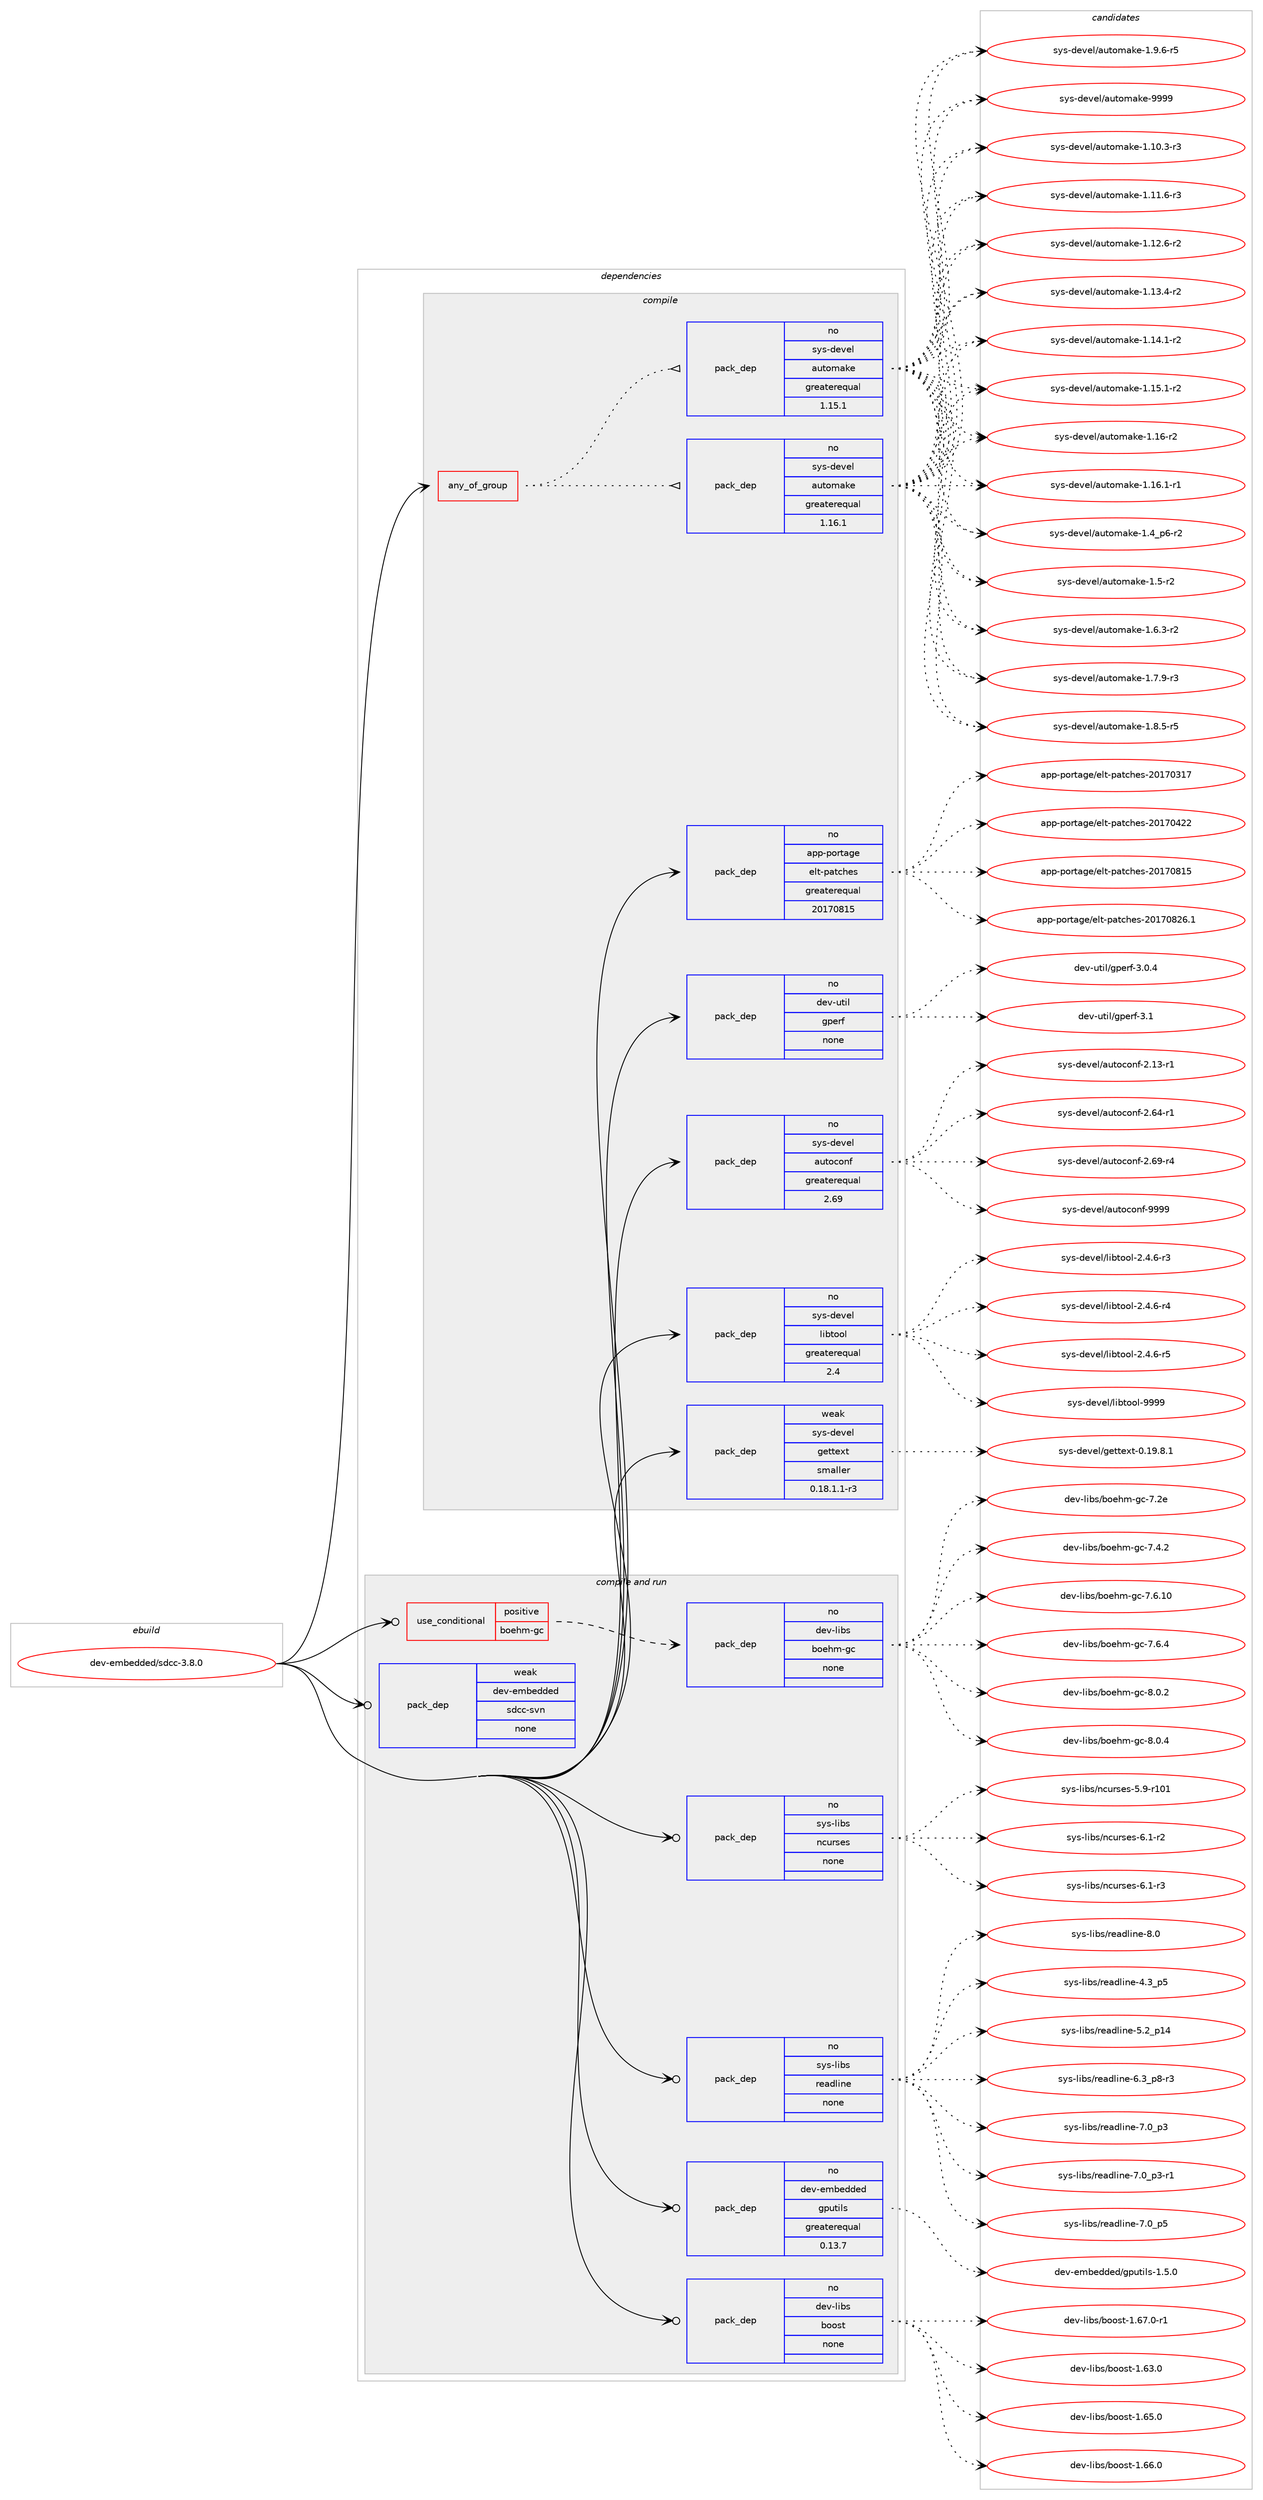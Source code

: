 digraph prolog {

# *************
# Graph options
# *************

newrank=true;
concentrate=true;
compound=true;
graph [rankdir=LR,fontname=Helvetica,fontsize=10,ranksep=1.5];#, ranksep=2.5, nodesep=0.2];
edge  [arrowhead=vee];
node  [fontname=Helvetica,fontsize=10];

# **********
# The ebuild
# **********

subgraph cluster_leftcol {
color=gray;
rank=same;
label=<<i>ebuild</i>>;
id [label="dev-embedded/sdcc-3.8.0", color=red, width=4, href="../dev-embedded/sdcc-3.8.0.svg"];
}

# ****************
# The dependencies
# ****************

subgraph cluster_midcol {
color=gray;
label=<<i>dependencies</i>>;
subgraph cluster_compile {
fillcolor="#eeeeee";
style=filled;
label=<<i>compile</i>>;
subgraph any20458 {
dependency1323804 [label=<<TABLE BORDER="0" CELLBORDER="1" CELLSPACING="0" CELLPADDING="4"><TR><TD CELLPADDING="10">any_of_group</TD></TR></TABLE>>, shape=none, color=red];subgraph pack944569 {
dependency1323805 [label=<<TABLE BORDER="0" CELLBORDER="1" CELLSPACING="0" CELLPADDING="4" WIDTH="220"><TR><TD ROWSPAN="6" CELLPADDING="30">pack_dep</TD></TR><TR><TD WIDTH="110">no</TD></TR><TR><TD>sys-devel</TD></TR><TR><TD>automake</TD></TR><TR><TD>greaterequal</TD></TR><TR><TD>1.16.1</TD></TR></TABLE>>, shape=none, color=blue];
}
dependency1323804:e -> dependency1323805:w [weight=20,style="dotted",arrowhead="oinv"];
subgraph pack944570 {
dependency1323806 [label=<<TABLE BORDER="0" CELLBORDER="1" CELLSPACING="0" CELLPADDING="4" WIDTH="220"><TR><TD ROWSPAN="6" CELLPADDING="30">pack_dep</TD></TR><TR><TD WIDTH="110">no</TD></TR><TR><TD>sys-devel</TD></TR><TR><TD>automake</TD></TR><TR><TD>greaterequal</TD></TR><TR><TD>1.15.1</TD></TR></TABLE>>, shape=none, color=blue];
}
dependency1323804:e -> dependency1323806:w [weight=20,style="dotted",arrowhead="oinv"];
}
id:e -> dependency1323804:w [weight=20,style="solid",arrowhead="vee"];
subgraph pack944571 {
dependency1323807 [label=<<TABLE BORDER="0" CELLBORDER="1" CELLSPACING="0" CELLPADDING="4" WIDTH="220"><TR><TD ROWSPAN="6" CELLPADDING="30">pack_dep</TD></TR><TR><TD WIDTH="110">no</TD></TR><TR><TD>app-portage</TD></TR><TR><TD>elt-patches</TD></TR><TR><TD>greaterequal</TD></TR><TR><TD>20170815</TD></TR></TABLE>>, shape=none, color=blue];
}
id:e -> dependency1323807:w [weight=20,style="solid",arrowhead="vee"];
subgraph pack944572 {
dependency1323808 [label=<<TABLE BORDER="0" CELLBORDER="1" CELLSPACING="0" CELLPADDING="4" WIDTH="220"><TR><TD ROWSPAN="6" CELLPADDING="30">pack_dep</TD></TR><TR><TD WIDTH="110">no</TD></TR><TR><TD>dev-util</TD></TR><TR><TD>gperf</TD></TR><TR><TD>none</TD></TR><TR><TD></TD></TR></TABLE>>, shape=none, color=blue];
}
id:e -> dependency1323808:w [weight=20,style="solid",arrowhead="vee"];
subgraph pack944573 {
dependency1323809 [label=<<TABLE BORDER="0" CELLBORDER="1" CELLSPACING="0" CELLPADDING="4" WIDTH="220"><TR><TD ROWSPAN="6" CELLPADDING="30">pack_dep</TD></TR><TR><TD WIDTH="110">no</TD></TR><TR><TD>sys-devel</TD></TR><TR><TD>autoconf</TD></TR><TR><TD>greaterequal</TD></TR><TR><TD>2.69</TD></TR></TABLE>>, shape=none, color=blue];
}
id:e -> dependency1323809:w [weight=20,style="solid",arrowhead="vee"];
subgraph pack944574 {
dependency1323810 [label=<<TABLE BORDER="0" CELLBORDER="1" CELLSPACING="0" CELLPADDING="4" WIDTH="220"><TR><TD ROWSPAN="6" CELLPADDING="30">pack_dep</TD></TR><TR><TD WIDTH="110">no</TD></TR><TR><TD>sys-devel</TD></TR><TR><TD>libtool</TD></TR><TR><TD>greaterequal</TD></TR><TR><TD>2.4</TD></TR></TABLE>>, shape=none, color=blue];
}
id:e -> dependency1323810:w [weight=20,style="solid",arrowhead="vee"];
subgraph pack944575 {
dependency1323811 [label=<<TABLE BORDER="0" CELLBORDER="1" CELLSPACING="0" CELLPADDING="4" WIDTH="220"><TR><TD ROWSPAN="6" CELLPADDING="30">pack_dep</TD></TR><TR><TD WIDTH="110">weak</TD></TR><TR><TD>sys-devel</TD></TR><TR><TD>gettext</TD></TR><TR><TD>smaller</TD></TR><TR><TD>0.18.1.1-r3</TD></TR></TABLE>>, shape=none, color=blue];
}
id:e -> dependency1323811:w [weight=20,style="solid",arrowhead="vee"];
}
subgraph cluster_compileandrun {
fillcolor="#eeeeee";
style=filled;
label=<<i>compile and run</i>>;
subgraph cond358225 {
dependency1323812 [label=<<TABLE BORDER="0" CELLBORDER="1" CELLSPACING="0" CELLPADDING="4"><TR><TD ROWSPAN="3" CELLPADDING="10">use_conditional</TD></TR><TR><TD>positive</TD></TR><TR><TD>boehm-gc</TD></TR></TABLE>>, shape=none, color=red];
subgraph pack944576 {
dependency1323813 [label=<<TABLE BORDER="0" CELLBORDER="1" CELLSPACING="0" CELLPADDING="4" WIDTH="220"><TR><TD ROWSPAN="6" CELLPADDING="30">pack_dep</TD></TR><TR><TD WIDTH="110">no</TD></TR><TR><TD>dev-libs</TD></TR><TR><TD>boehm-gc</TD></TR><TR><TD>none</TD></TR><TR><TD></TD></TR></TABLE>>, shape=none, color=blue];
}
dependency1323812:e -> dependency1323813:w [weight=20,style="dashed",arrowhead="vee"];
}
id:e -> dependency1323812:w [weight=20,style="solid",arrowhead="odotvee"];
subgraph pack944577 {
dependency1323814 [label=<<TABLE BORDER="0" CELLBORDER="1" CELLSPACING="0" CELLPADDING="4" WIDTH="220"><TR><TD ROWSPAN="6" CELLPADDING="30">pack_dep</TD></TR><TR><TD WIDTH="110">no</TD></TR><TR><TD>dev-embedded</TD></TR><TR><TD>gputils</TD></TR><TR><TD>greaterequal</TD></TR><TR><TD>0.13.7</TD></TR></TABLE>>, shape=none, color=blue];
}
id:e -> dependency1323814:w [weight=20,style="solid",arrowhead="odotvee"];
subgraph pack944578 {
dependency1323815 [label=<<TABLE BORDER="0" CELLBORDER="1" CELLSPACING="0" CELLPADDING="4" WIDTH="220"><TR><TD ROWSPAN="6" CELLPADDING="30">pack_dep</TD></TR><TR><TD WIDTH="110">no</TD></TR><TR><TD>dev-libs</TD></TR><TR><TD>boost</TD></TR><TR><TD>none</TD></TR><TR><TD></TD></TR></TABLE>>, shape=none, color=blue];
}
id:e -> dependency1323815:w [weight=20,style="solid",arrowhead="odotvee"];
subgraph pack944579 {
dependency1323816 [label=<<TABLE BORDER="0" CELLBORDER="1" CELLSPACING="0" CELLPADDING="4" WIDTH="220"><TR><TD ROWSPAN="6" CELLPADDING="30">pack_dep</TD></TR><TR><TD WIDTH="110">no</TD></TR><TR><TD>sys-libs</TD></TR><TR><TD>ncurses</TD></TR><TR><TD>none</TD></TR><TR><TD></TD></TR></TABLE>>, shape=none, color=blue];
}
id:e -> dependency1323816:w [weight=20,style="solid",arrowhead="odotvee"];
subgraph pack944580 {
dependency1323817 [label=<<TABLE BORDER="0" CELLBORDER="1" CELLSPACING="0" CELLPADDING="4" WIDTH="220"><TR><TD ROWSPAN="6" CELLPADDING="30">pack_dep</TD></TR><TR><TD WIDTH="110">no</TD></TR><TR><TD>sys-libs</TD></TR><TR><TD>readline</TD></TR><TR><TD>none</TD></TR><TR><TD></TD></TR></TABLE>>, shape=none, color=blue];
}
id:e -> dependency1323817:w [weight=20,style="solid",arrowhead="odotvee"];
subgraph pack944581 {
dependency1323818 [label=<<TABLE BORDER="0" CELLBORDER="1" CELLSPACING="0" CELLPADDING="4" WIDTH="220"><TR><TD ROWSPAN="6" CELLPADDING="30">pack_dep</TD></TR><TR><TD WIDTH="110">weak</TD></TR><TR><TD>dev-embedded</TD></TR><TR><TD>sdcc-svn</TD></TR><TR><TD>none</TD></TR><TR><TD></TD></TR></TABLE>>, shape=none, color=blue];
}
id:e -> dependency1323818:w [weight=20,style="solid",arrowhead="odotvee"];
}
subgraph cluster_run {
fillcolor="#eeeeee";
style=filled;
label=<<i>run</i>>;
}
}

# **************
# The candidates
# **************

subgraph cluster_choices {
rank=same;
color=gray;
label=<<i>candidates</i>>;

subgraph choice944569 {
color=black;
nodesep=1;
choice11512111545100101118101108479711711611110997107101454946494846514511451 [label="sys-devel/automake-1.10.3-r3", color=red, width=4,href="../sys-devel/automake-1.10.3-r3.svg"];
choice11512111545100101118101108479711711611110997107101454946494946544511451 [label="sys-devel/automake-1.11.6-r3", color=red, width=4,href="../sys-devel/automake-1.11.6-r3.svg"];
choice11512111545100101118101108479711711611110997107101454946495046544511450 [label="sys-devel/automake-1.12.6-r2", color=red, width=4,href="../sys-devel/automake-1.12.6-r2.svg"];
choice11512111545100101118101108479711711611110997107101454946495146524511450 [label="sys-devel/automake-1.13.4-r2", color=red, width=4,href="../sys-devel/automake-1.13.4-r2.svg"];
choice11512111545100101118101108479711711611110997107101454946495246494511450 [label="sys-devel/automake-1.14.1-r2", color=red, width=4,href="../sys-devel/automake-1.14.1-r2.svg"];
choice11512111545100101118101108479711711611110997107101454946495346494511450 [label="sys-devel/automake-1.15.1-r2", color=red, width=4,href="../sys-devel/automake-1.15.1-r2.svg"];
choice1151211154510010111810110847971171161111099710710145494649544511450 [label="sys-devel/automake-1.16-r2", color=red, width=4,href="../sys-devel/automake-1.16-r2.svg"];
choice11512111545100101118101108479711711611110997107101454946495446494511449 [label="sys-devel/automake-1.16.1-r1", color=red, width=4,href="../sys-devel/automake-1.16.1-r1.svg"];
choice115121115451001011181011084797117116111109971071014549465295112544511450 [label="sys-devel/automake-1.4_p6-r2", color=red, width=4,href="../sys-devel/automake-1.4_p6-r2.svg"];
choice11512111545100101118101108479711711611110997107101454946534511450 [label="sys-devel/automake-1.5-r2", color=red, width=4,href="../sys-devel/automake-1.5-r2.svg"];
choice115121115451001011181011084797117116111109971071014549465446514511450 [label="sys-devel/automake-1.6.3-r2", color=red, width=4,href="../sys-devel/automake-1.6.3-r2.svg"];
choice115121115451001011181011084797117116111109971071014549465546574511451 [label="sys-devel/automake-1.7.9-r3", color=red, width=4,href="../sys-devel/automake-1.7.9-r3.svg"];
choice115121115451001011181011084797117116111109971071014549465646534511453 [label="sys-devel/automake-1.8.5-r5", color=red, width=4,href="../sys-devel/automake-1.8.5-r5.svg"];
choice115121115451001011181011084797117116111109971071014549465746544511453 [label="sys-devel/automake-1.9.6-r5", color=red, width=4,href="../sys-devel/automake-1.9.6-r5.svg"];
choice115121115451001011181011084797117116111109971071014557575757 [label="sys-devel/automake-9999", color=red, width=4,href="../sys-devel/automake-9999.svg"];
dependency1323805:e -> choice11512111545100101118101108479711711611110997107101454946494846514511451:w [style=dotted,weight="100"];
dependency1323805:e -> choice11512111545100101118101108479711711611110997107101454946494946544511451:w [style=dotted,weight="100"];
dependency1323805:e -> choice11512111545100101118101108479711711611110997107101454946495046544511450:w [style=dotted,weight="100"];
dependency1323805:e -> choice11512111545100101118101108479711711611110997107101454946495146524511450:w [style=dotted,weight="100"];
dependency1323805:e -> choice11512111545100101118101108479711711611110997107101454946495246494511450:w [style=dotted,weight="100"];
dependency1323805:e -> choice11512111545100101118101108479711711611110997107101454946495346494511450:w [style=dotted,weight="100"];
dependency1323805:e -> choice1151211154510010111810110847971171161111099710710145494649544511450:w [style=dotted,weight="100"];
dependency1323805:e -> choice11512111545100101118101108479711711611110997107101454946495446494511449:w [style=dotted,weight="100"];
dependency1323805:e -> choice115121115451001011181011084797117116111109971071014549465295112544511450:w [style=dotted,weight="100"];
dependency1323805:e -> choice11512111545100101118101108479711711611110997107101454946534511450:w [style=dotted,weight="100"];
dependency1323805:e -> choice115121115451001011181011084797117116111109971071014549465446514511450:w [style=dotted,weight="100"];
dependency1323805:e -> choice115121115451001011181011084797117116111109971071014549465546574511451:w [style=dotted,weight="100"];
dependency1323805:e -> choice115121115451001011181011084797117116111109971071014549465646534511453:w [style=dotted,weight="100"];
dependency1323805:e -> choice115121115451001011181011084797117116111109971071014549465746544511453:w [style=dotted,weight="100"];
dependency1323805:e -> choice115121115451001011181011084797117116111109971071014557575757:w [style=dotted,weight="100"];
}
subgraph choice944570 {
color=black;
nodesep=1;
choice11512111545100101118101108479711711611110997107101454946494846514511451 [label="sys-devel/automake-1.10.3-r3", color=red, width=4,href="../sys-devel/automake-1.10.3-r3.svg"];
choice11512111545100101118101108479711711611110997107101454946494946544511451 [label="sys-devel/automake-1.11.6-r3", color=red, width=4,href="../sys-devel/automake-1.11.6-r3.svg"];
choice11512111545100101118101108479711711611110997107101454946495046544511450 [label="sys-devel/automake-1.12.6-r2", color=red, width=4,href="../sys-devel/automake-1.12.6-r2.svg"];
choice11512111545100101118101108479711711611110997107101454946495146524511450 [label="sys-devel/automake-1.13.4-r2", color=red, width=4,href="../sys-devel/automake-1.13.4-r2.svg"];
choice11512111545100101118101108479711711611110997107101454946495246494511450 [label="sys-devel/automake-1.14.1-r2", color=red, width=4,href="../sys-devel/automake-1.14.1-r2.svg"];
choice11512111545100101118101108479711711611110997107101454946495346494511450 [label="sys-devel/automake-1.15.1-r2", color=red, width=4,href="../sys-devel/automake-1.15.1-r2.svg"];
choice1151211154510010111810110847971171161111099710710145494649544511450 [label="sys-devel/automake-1.16-r2", color=red, width=4,href="../sys-devel/automake-1.16-r2.svg"];
choice11512111545100101118101108479711711611110997107101454946495446494511449 [label="sys-devel/automake-1.16.1-r1", color=red, width=4,href="../sys-devel/automake-1.16.1-r1.svg"];
choice115121115451001011181011084797117116111109971071014549465295112544511450 [label="sys-devel/automake-1.4_p6-r2", color=red, width=4,href="../sys-devel/automake-1.4_p6-r2.svg"];
choice11512111545100101118101108479711711611110997107101454946534511450 [label="sys-devel/automake-1.5-r2", color=red, width=4,href="../sys-devel/automake-1.5-r2.svg"];
choice115121115451001011181011084797117116111109971071014549465446514511450 [label="sys-devel/automake-1.6.3-r2", color=red, width=4,href="../sys-devel/automake-1.6.3-r2.svg"];
choice115121115451001011181011084797117116111109971071014549465546574511451 [label="sys-devel/automake-1.7.9-r3", color=red, width=4,href="../sys-devel/automake-1.7.9-r3.svg"];
choice115121115451001011181011084797117116111109971071014549465646534511453 [label="sys-devel/automake-1.8.5-r5", color=red, width=4,href="../sys-devel/automake-1.8.5-r5.svg"];
choice115121115451001011181011084797117116111109971071014549465746544511453 [label="sys-devel/automake-1.9.6-r5", color=red, width=4,href="../sys-devel/automake-1.9.6-r5.svg"];
choice115121115451001011181011084797117116111109971071014557575757 [label="sys-devel/automake-9999", color=red, width=4,href="../sys-devel/automake-9999.svg"];
dependency1323806:e -> choice11512111545100101118101108479711711611110997107101454946494846514511451:w [style=dotted,weight="100"];
dependency1323806:e -> choice11512111545100101118101108479711711611110997107101454946494946544511451:w [style=dotted,weight="100"];
dependency1323806:e -> choice11512111545100101118101108479711711611110997107101454946495046544511450:w [style=dotted,weight="100"];
dependency1323806:e -> choice11512111545100101118101108479711711611110997107101454946495146524511450:w [style=dotted,weight="100"];
dependency1323806:e -> choice11512111545100101118101108479711711611110997107101454946495246494511450:w [style=dotted,weight="100"];
dependency1323806:e -> choice11512111545100101118101108479711711611110997107101454946495346494511450:w [style=dotted,weight="100"];
dependency1323806:e -> choice1151211154510010111810110847971171161111099710710145494649544511450:w [style=dotted,weight="100"];
dependency1323806:e -> choice11512111545100101118101108479711711611110997107101454946495446494511449:w [style=dotted,weight="100"];
dependency1323806:e -> choice115121115451001011181011084797117116111109971071014549465295112544511450:w [style=dotted,weight="100"];
dependency1323806:e -> choice11512111545100101118101108479711711611110997107101454946534511450:w [style=dotted,weight="100"];
dependency1323806:e -> choice115121115451001011181011084797117116111109971071014549465446514511450:w [style=dotted,weight="100"];
dependency1323806:e -> choice115121115451001011181011084797117116111109971071014549465546574511451:w [style=dotted,weight="100"];
dependency1323806:e -> choice115121115451001011181011084797117116111109971071014549465646534511453:w [style=dotted,weight="100"];
dependency1323806:e -> choice115121115451001011181011084797117116111109971071014549465746544511453:w [style=dotted,weight="100"];
dependency1323806:e -> choice115121115451001011181011084797117116111109971071014557575757:w [style=dotted,weight="100"];
}
subgraph choice944571 {
color=black;
nodesep=1;
choice97112112451121111141169710310147101108116451129711699104101115455048495548514955 [label="app-portage/elt-patches-20170317", color=red, width=4,href="../app-portage/elt-patches-20170317.svg"];
choice97112112451121111141169710310147101108116451129711699104101115455048495548525050 [label="app-portage/elt-patches-20170422", color=red, width=4,href="../app-portage/elt-patches-20170422.svg"];
choice97112112451121111141169710310147101108116451129711699104101115455048495548564953 [label="app-portage/elt-patches-20170815", color=red, width=4,href="../app-portage/elt-patches-20170815.svg"];
choice971121124511211111411697103101471011081164511297116991041011154550484955485650544649 [label="app-portage/elt-patches-20170826.1", color=red, width=4,href="../app-portage/elt-patches-20170826.1.svg"];
dependency1323807:e -> choice97112112451121111141169710310147101108116451129711699104101115455048495548514955:w [style=dotted,weight="100"];
dependency1323807:e -> choice97112112451121111141169710310147101108116451129711699104101115455048495548525050:w [style=dotted,weight="100"];
dependency1323807:e -> choice97112112451121111141169710310147101108116451129711699104101115455048495548564953:w [style=dotted,weight="100"];
dependency1323807:e -> choice971121124511211111411697103101471011081164511297116991041011154550484955485650544649:w [style=dotted,weight="100"];
}
subgraph choice944572 {
color=black;
nodesep=1;
choice1001011184511711610510847103112101114102455146484652 [label="dev-util/gperf-3.0.4", color=red, width=4,href="../dev-util/gperf-3.0.4.svg"];
choice100101118451171161051084710311210111410245514649 [label="dev-util/gperf-3.1", color=red, width=4,href="../dev-util/gperf-3.1.svg"];
dependency1323808:e -> choice1001011184511711610510847103112101114102455146484652:w [style=dotted,weight="100"];
dependency1323808:e -> choice100101118451171161051084710311210111410245514649:w [style=dotted,weight="100"];
}
subgraph choice944573 {
color=black;
nodesep=1;
choice1151211154510010111810110847971171161119911111010245504649514511449 [label="sys-devel/autoconf-2.13-r1", color=red, width=4,href="../sys-devel/autoconf-2.13-r1.svg"];
choice1151211154510010111810110847971171161119911111010245504654524511449 [label="sys-devel/autoconf-2.64-r1", color=red, width=4,href="../sys-devel/autoconf-2.64-r1.svg"];
choice1151211154510010111810110847971171161119911111010245504654574511452 [label="sys-devel/autoconf-2.69-r4", color=red, width=4,href="../sys-devel/autoconf-2.69-r4.svg"];
choice115121115451001011181011084797117116111991111101024557575757 [label="sys-devel/autoconf-9999", color=red, width=4,href="../sys-devel/autoconf-9999.svg"];
dependency1323809:e -> choice1151211154510010111810110847971171161119911111010245504649514511449:w [style=dotted,weight="100"];
dependency1323809:e -> choice1151211154510010111810110847971171161119911111010245504654524511449:w [style=dotted,weight="100"];
dependency1323809:e -> choice1151211154510010111810110847971171161119911111010245504654574511452:w [style=dotted,weight="100"];
dependency1323809:e -> choice115121115451001011181011084797117116111991111101024557575757:w [style=dotted,weight="100"];
}
subgraph choice944574 {
color=black;
nodesep=1;
choice1151211154510010111810110847108105981161111111084550465246544511451 [label="sys-devel/libtool-2.4.6-r3", color=red, width=4,href="../sys-devel/libtool-2.4.6-r3.svg"];
choice1151211154510010111810110847108105981161111111084550465246544511452 [label="sys-devel/libtool-2.4.6-r4", color=red, width=4,href="../sys-devel/libtool-2.4.6-r4.svg"];
choice1151211154510010111810110847108105981161111111084550465246544511453 [label="sys-devel/libtool-2.4.6-r5", color=red, width=4,href="../sys-devel/libtool-2.4.6-r5.svg"];
choice1151211154510010111810110847108105981161111111084557575757 [label="sys-devel/libtool-9999", color=red, width=4,href="../sys-devel/libtool-9999.svg"];
dependency1323810:e -> choice1151211154510010111810110847108105981161111111084550465246544511451:w [style=dotted,weight="100"];
dependency1323810:e -> choice1151211154510010111810110847108105981161111111084550465246544511452:w [style=dotted,weight="100"];
dependency1323810:e -> choice1151211154510010111810110847108105981161111111084550465246544511453:w [style=dotted,weight="100"];
dependency1323810:e -> choice1151211154510010111810110847108105981161111111084557575757:w [style=dotted,weight="100"];
}
subgraph choice944575 {
color=black;
nodesep=1;
choice1151211154510010111810110847103101116116101120116454846495746564649 [label="sys-devel/gettext-0.19.8.1", color=red, width=4,href="../sys-devel/gettext-0.19.8.1.svg"];
dependency1323811:e -> choice1151211154510010111810110847103101116116101120116454846495746564649:w [style=dotted,weight="100"];
}
subgraph choice944576 {
color=black;
nodesep=1;
choice10010111845108105981154798111101104109451039945554650101 [label="dev-libs/boehm-gc-7.2e", color=red, width=4,href="../dev-libs/boehm-gc-7.2e.svg"];
choice100101118451081059811547981111011041094510399455546524650 [label="dev-libs/boehm-gc-7.4.2", color=red, width=4,href="../dev-libs/boehm-gc-7.4.2.svg"];
choice10010111845108105981154798111101104109451039945554654464948 [label="dev-libs/boehm-gc-7.6.10", color=red, width=4,href="../dev-libs/boehm-gc-7.6.10.svg"];
choice100101118451081059811547981111011041094510399455546544652 [label="dev-libs/boehm-gc-7.6.4", color=red, width=4,href="../dev-libs/boehm-gc-7.6.4.svg"];
choice100101118451081059811547981111011041094510399455646484650 [label="dev-libs/boehm-gc-8.0.2", color=red, width=4,href="../dev-libs/boehm-gc-8.0.2.svg"];
choice100101118451081059811547981111011041094510399455646484652 [label="dev-libs/boehm-gc-8.0.4", color=red, width=4,href="../dev-libs/boehm-gc-8.0.4.svg"];
dependency1323813:e -> choice10010111845108105981154798111101104109451039945554650101:w [style=dotted,weight="100"];
dependency1323813:e -> choice100101118451081059811547981111011041094510399455546524650:w [style=dotted,weight="100"];
dependency1323813:e -> choice10010111845108105981154798111101104109451039945554654464948:w [style=dotted,weight="100"];
dependency1323813:e -> choice100101118451081059811547981111011041094510399455546544652:w [style=dotted,weight="100"];
dependency1323813:e -> choice100101118451081059811547981111011041094510399455646484650:w [style=dotted,weight="100"];
dependency1323813:e -> choice100101118451081059811547981111011041094510399455646484652:w [style=dotted,weight="100"];
}
subgraph choice944577 {
color=black;
nodesep=1;
choice100101118451011099810110010010110047103112117116105108115454946534648 [label="dev-embedded/gputils-1.5.0", color=red, width=4,href="../dev-embedded/gputils-1.5.0.svg"];
dependency1323814:e -> choice100101118451011099810110010010110047103112117116105108115454946534648:w [style=dotted,weight="100"];
}
subgraph choice944578 {
color=black;
nodesep=1;
choice1001011184510810598115479811111111511645494654514648 [label="dev-libs/boost-1.63.0", color=red, width=4,href="../dev-libs/boost-1.63.0.svg"];
choice1001011184510810598115479811111111511645494654534648 [label="dev-libs/boost-1.65.0", color=red, width=4,href="../dev-libs/boost-1.65.0.svg"];
choice1001011184510810598115479811111111511645494654544648 [label="dev-libs/boost-1.66.0", color=red, width=4,href="../dev-libs/boost-1.66.0.svg"];
choice10010111845108105981154798111111115116454946545546484511449 [label="dev-libs/boost-1.67.0-r1", color=red, width=4,href="../dev-libs/boost-1.67.0-r1.svg"];
dependency1323815:e -> choice1001011184510810598115479811111111511645494654514648:w [style=dotted,weight="100"];
dependency1323815:e -> choice1001011184510810598115479811111111511645494654534648:w [style=dotted,weight="100"];
dependency1323815:e -> choice1001011184510810598115479811111111511645494654544648:w [style=dotted,weight="100"];
dependency1323815:e -> choice10010111845108105981154798111111115116454946545546484511449:w [style=dotted,weight="100"];
}
subgraph choice944579 {
color=black;
nodesep=1;
choice115121115451081059811547110991171141151011154553465745114494849 [label="sys-libs/ncurses-5.9-r101", color=red, width=4,href="../sys-libs/ncurses-5.9-r101.svg"];
choice11512111545108105981154711099117114115101115455446494511450 [label="sys-libs/ncurses-6.1-r2", color=red, width=4,href="../sys-libs/ncurses-6.1-r2.svg"];
choice11512111545108105981154711099117114115101115455446494511451 [label="sys-libs/ncurses-6.1-r3", color=red, width=4,href="../sys-libs/ncurses-6.1-r3.svg"];
dependency1323816:e -> choice115121115451081059811547110991171141151011154553465745114494849:w [style=dotted,weight="100"];
dependency1323816:e -> choice11512111545108105981154711099117114115101115455446494511450:w [style=dotted,weight="100"];
dependency1323816:e -> choice11512111545108105981154711099117114115101115455446494511451:w [style=dotted,weight="100"];
}
subgraph choice944580 {
color=black;
nodesep=1;
choice11512111545108105981154711410197100108105110101455246519511253 [label="sys-libs/readline-4.3_p5", color=red, width=4,href="../sys-libs/readline-4.3_p5.svg"];
choice1151211154510810598115471141019710010810511010145534650951124952 [label="sys-libs/readline-5.2_p14", color=red, width=4,href="../sys-libs/readline-5.2_p14.svg"];
choice115121115451081059811547114101971001081051101014554465195112564511451 [label="sys-libs/readline-6.3_p8-r3", color=red, width=4,href="../sys-libs/readline-6.3_p8-r3.svg"];
choice11512111545108105981154711410197100108105110101455546489511251 [label="sys-libs/readline-7.0_p3", color=red, width=4,href="../sys-libs/readline-7.0_p3.svg"];
choice115121115451081059811547114101971001081051101014555464895112514511449 [label="sys-libs/readline-7.0_p3-r1", color=red, width=4,href="../sys-libs/readline-7.0_p3-r1.svg"];
choice11512111545108105981154711410197100108105110101455546489511253 [label="sys-libs/readline-7.0_p5", color=red, width=4,href="../sys-libs/readline-7.0_p5.svg"];
choice1151211154510810598115471141019710010810511010145564648 [label="sys-libs/readline-8.0", color=red, width=4,href="../sys-libs/readline-8.0.svg"];
dependency1323817:e -> choice11512111545108105981154711410197100108105110101455246519511253:w [style=dotted,weight="100"];
dependency1323817:e -> choice1151211154510810598115471141019710010810511010145534650951124952:w [style=dotted,weight="100"];
dependency1323817:e -> choice115121115451081059811547114101971001081051101014554465195112564511451:w [style=dotted,weight="100"];
dependency1323817:e -> choice11512111545108105981154711410197100108105110101455546489511251:w [style=dotted,weight="100"];
dependency1323817:e -> choice115121115451081059811547114101971001081051101014555464895112514511449:w [style=dotted,weight="100"];
dependency1323817:e -> choice11512111545108105981154711410197100108105110101455546489511253:w [style=dotted,weight="100"];
dependency1323817:e -> choice1151211154510810598115471141019710010810511010145564648:w [style=dotted,weight="100"];
}
subgraph choice944581 {
color=black;
nodesep=1;
}
}

}
